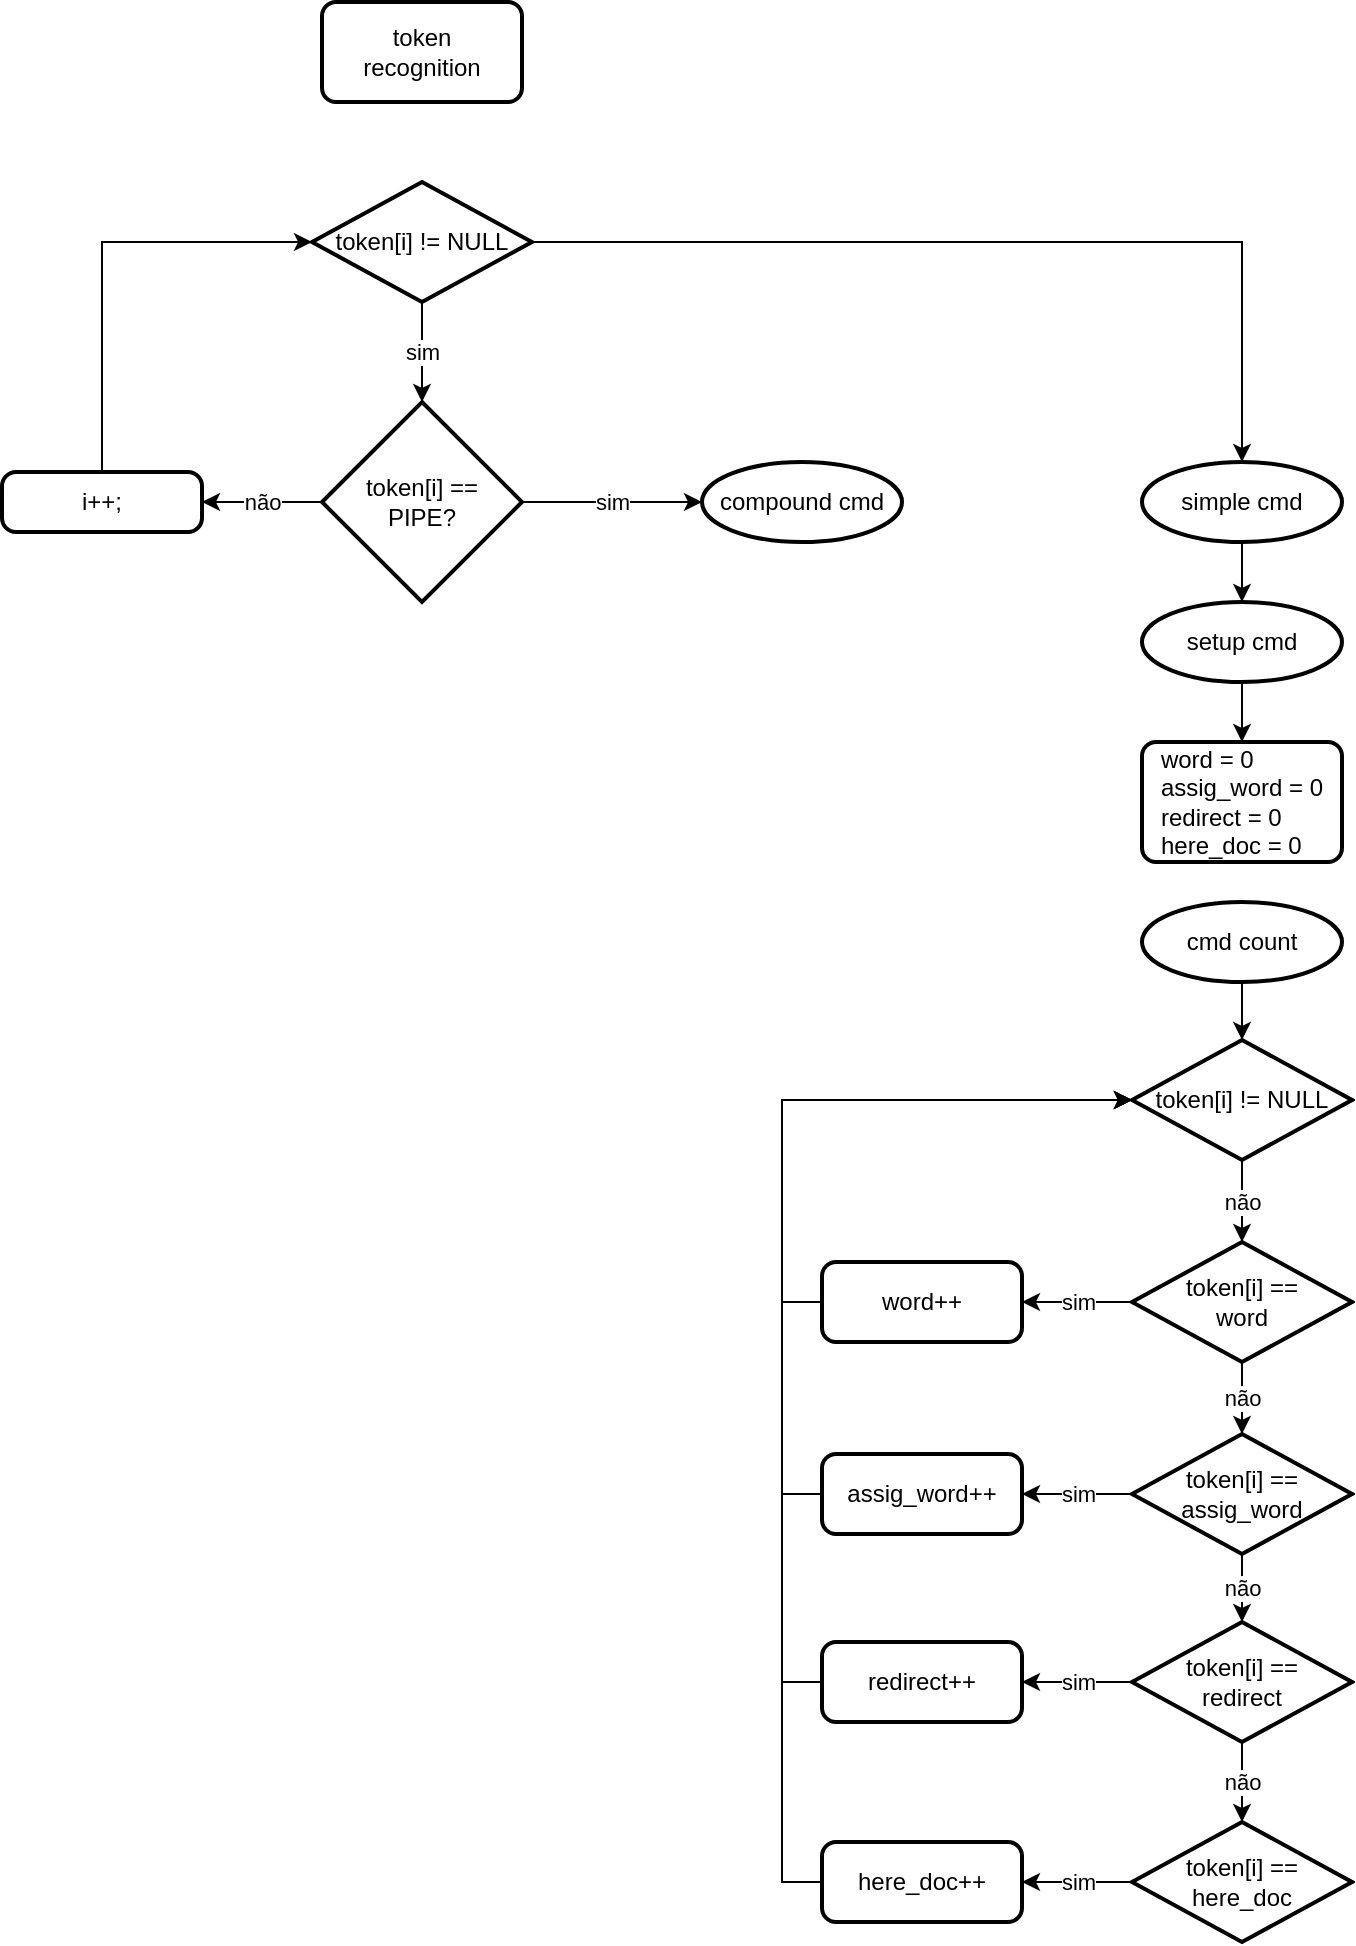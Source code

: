 <mxfile version="17.4.5" type="github">
  <diagram id="ckUth1-WuUoN_JykC_XX" name="Page-1">
    <mxGraphModel dx="1058" dy="459" grid="1" gridSize="10" guides="1" tooltips="1" connect="1" arrows="1" fold="1" page="1" pageScale="1" pageWidth="827" pageHeight="1169" math="0" shadow="0">
      <root>
        <mxCell id="0" />
        <mxCell id="1" parent="0" />
        <mxCell id="IINh-XrpZpMypVu8rGxf-2" value="&lt;div&gt;token&lt;/div&gt;&lt;div&gt;recognition&lt;br&gt;&lt;/div&gt;" style="rounded=1;whiteSpace=wrap;html=1;absoluteArcSize=1;arcSize=14;strokeWidth=2;" vertex="1" parent="1">
          <mxGeometry x="190" y="40" width="100" height="50" as="geometry" />
        </mxCell>
        <mxCell id="IINh-XrpZpMypVu8rGxf-11" value="sim" style="edgeStyle=orthogonalEdgeStyle;rounded=0;orthogonalLoop=1;jettySize=auto;html=1;exitX=0.5;exitY=1;exitDx=0;exitDy=0;exitPerimeter=0;entryX=0.5;entryY=0;entryDx=0;entryDy=0;entryPerimeter=0;" edge="1" parent="1" source="IINh-XrpZpMypVu8rGxf-4" target="IINh-XrpZpMypVu8rGxf-5">
          <mxGeometry relative="1" as="geometry" />
        </mxCell>
        <mxCell id="IINh-XrpZpMypVu8rGxf-12" style="edgeStyle=orthogonalEdgeStyle;rounded=0;orthogonalLoop=1;jettySize=auto;html=1;exitX=1;exitY=0.5;exitDx=0;exitDy=0;exitPerimeter=0;entryX=0.5;entryY=0;entryDx=0;entryDy=0;entryPerimeter=0;" edge="1" parent="1" source="IINh-XrpZpMypVu8rGxf-4" target="IINh-XrpZpMypVu8rGxf-13">
          <mxGeometry relative="1" as="geometry">
            <mxPoint x="660" y="250" as="targetPoint" />
          </mxGeometry>
        </mxCell>
        <mxCell id="IINh-XrpZpMypVu8rGxf-4" value="token[i] != NULL" style="strokeWidth=2;html=1;shape=mxgraph.flowchart.decision;whiteSpace=wrap;" vertex="1" parent="1">
          <mxGeometry x="185" y="130" width="110" height="60" as="geometry" />
        </mxCell>
        <mxCell id="IINh-XrpZpMypVu8rGxf-9" value="não" style="edgeStyle=orthogonalEdgeStyle;rounded=0;orthogonalLoop=1;jettySize=auto;html=1;exitX=0;exitY=0.5;exitDx=0;exitDy=0;exitPerimeter=0;entryX=1;entryY=0.5;entryDx=0;entryDy=0;" edge="1" parent="1" source="IINh-XrpZpMypVu8rGxf-5" target="IINh-XrpZpMypVu8rGxf-6">
          <mxGeometry relative="1" as="geometry" />
        </mxCell>
        <mxCell id="IINh-XrpZpMypVu8rGxf-15" value="sim" style="edgeStyle=orthogonalEdgeStyle;rounded=0;orthogonalLoop=1;jettySize=auto;html=1;exitX=1;exitY=0.5;exitDx=0;exitDy=0;exitPerimeter=0;entryX=0;entryY=0.5;entryDx=0;entryDy=0;entryPerimeter=0;" edge="1" parent="1" source="IINh-XrpZpMypVu8rGxf-5" target="IINh-XrpZpMypVu8rGxf-14">
          <mxGeometry relative="1" as="geometry" />
        </mxCell>
        <mxCell id="IINh-XrpZpMypVu8rGxf-5" value="&lt;div&gt;token[i] ==&lt;/div&gt;&lt;div&gt;PIPE?&lt;br&gt;&lt;/div&gt;" style="strokeWidth=2;html=1;shape=mxgraph.flowchart.decision;whiteSpace=wrap;" vertex="1" parent="1">
          <mxGeometry x="190" y="240" width="100" height="100" as="geometry" />
        </mxCell>
        <mxCell id="IINh-XrpZpMypVu8rGxf-10" style="edgeStyle=orthogonalEdgeStyle;rounded=0;orthogonalLoop=1;jettySize=auto;html=1;exitX=0.5;exitY=0;exitDx=0;exitDy=0;entryX=0;entryY=0.5;entryDx=0;entryDy=0;entryPerimeter=0;" edge="1" parent="1" source="IINh-XrpZpMypVu8rGxf-6" target="IINh-XrpZpMypVu8rGxf-4">
          <mxGeometry relative="1" as="geometry" />
        </mxCell>
        <mxCell id="IINh-XrpZpMypVu8rGxf-6" value="i++;" style="rounded=1;whiteSpace=wrap;html=1;absoluteArcSize=1;arcSize=14;strokeWidth=2;" vertex="1" parent="1">
          <mxGeometry x="30" y="275" width="100" height="30" as="geometry" />
        </mxCell>
        <mxCell id="IINh-XrpZpMypVu8rGxf-22" style="edgeStyle=orthogonalEdgeStyle;rounded=0;orthogonalLoop=1;jettySize=auto;html=1;exitX=0.5;exitY=1;exitDx=0;exitDy=0;exitPerimeter=0;" edge="1" parent="1" source="IINh-XrpZpMypVu8rGxf-13" target="IINh-XrpZpMypVu8rGxf-16">
          <mxGeometry relative="1" as="geometry" />
        </mxCell>
        <mxCell id="IINh-XrpZpMypVu8rGxf-13" value="simple cmd" style="strokeWidth=2;html=1;shape=mxgraph.flowchart.start_1;whiteSpace=wrap;" vertex="1" parent="1">
          <mxGeometry x="600" y="270" width="100" height="40" as="geometry" />
        </mxCell>
        <mxCell id="IINh-XrpZpMypVu8rGxf-14" value="compound cmd" style="strokeWidth=2;html=1;shape=mxgraph.flowchart.start_1;whiteSpace=wrap;" vertex="1" parent="1">
          <mxGeometry x="380" y="270" width="100" height="40" as="geometry" />
        </mxCell>
        <mxCell id="IINh-XrpZpMypVu8rGxf-19" style="edgeStyle=orthogonalEdgeStyle;rounded=0;orthogonalLoop=1;jettySize=auto;html=1;exitX=0.5;exitY=1;exitDx=0;exitDy=0;exitPerimeter=0;entryX=0.5;entryY=0;entryDx=0;entryDy=0;" edge="1" parent="1" source="IINh-XrpZpMypVu8rGxf-16" target="IINh-XrpZpMypVu8rGxf-18">
          <mxGeometry relative="1" as="geometry" />
        </mxCell>
        <mxCell id="IINh-XrpZpMypVu8rGxf-16" value="setup cmd" style="strokeWidth=2;html=1;shape=mxgraph.flowchart.start_1;whiteSpace=wrap;" vertex="1" parent="1">
          <mxGeometry x="600" y="340" width="100" height="40" as="geometry" />
        </mxCell>
        <mxCell id="IINh-XrpZpMypVu8rGxf-18" value="&lt;div align=&quot;left&quot;&gt;word = 0&lt;/div&gt;&lt;div&gt;assig_word = 0&lt;/div&gt;&lt;div align=&quot;justify&quot;&gt;redirect = 0&lt;/div&gt;&lt;div align=&quot;justify&quot;&gt;here_doc = 0&lt;br&gt;&lt;/div&gt;" style="rounded=1;whiteSpace=wrap;html=1;absoluteArcSize=1;arcSize=14;strokeWidth=2;" vertex="1" parent="1">
          <mxGeometry x="600" y="410" width="100" height="60" as="geometry" />
        </mxCell>
        <mxCell id="IINh-XrpZpMypVu8rGxf-42" value="&lt;div&gt;não&lt;/div&gt;" style="edgeStyle=orthogonalEdgeStyle;rounded=0;orthogonalLoop=1;jettySize=auto;html=1;exitX=0.5;exitY=1;exitDx=0;exitDy=0;exitPerimeter=0;entryX=0.5;entryY=0;entryDx=0;entryDy=0;entryPerimeter=0;" edge="1" parent="1" source="IINh-XrpZpMypVu8rGxf-21" target="IINh-XrpZpMypVu8rGxf-24">
          <mxGeometry relative="1" as="geometry" />
        </mxCell>
        <mxCell id="IINh-XrpZpMypVu8rGxf-21" value="token[i] != NULL" style="strokeWidth=2;html=1;shape=mxgraph.flowchart.decision;whiteSpace=wrap;" vertex="1" parent="1">
          <mxGeometry x="595" y="559" width="110" height="60" as="geometry" />
        </mxCell>
        <mxCell id="IINh-XrpZpMypVu8rGxf-33" value="sim" style="edgeStyle=orthogonalEdgeStyle;rounded=0;orthogonalLoop=1;jettySize=auto;html=1;exitX=0;exitY=0.5;exitDx=0;exitDy=0;exitPerimeter=0;entryX=1;entryY=0.5;entryDx=0;entryDy=0;" edge="1" parent="1" source="IINh-XrpZpMypVu8rGxf-24" target="IINh-XrpZpMypVu8rGxf-32">
          <mxGeometry relative="1" as="geometry" />
        </mxCell>
        <mxCell id="IINh-XrpZpMypVu8rGxf-43" value="não" style="edgeStyle=orthogonalEdgeStyle;rounded=0;orthogonalLoop=1;jettySize=auto;html=1;exitX=0.5;exitY=1;exitDx=0;exitDy=0;exitPerimeter=0;entryX=0.5;entryY=0;entryDx=0;entryDy=0;entryPerimeter=0;" edge="1" parent="1" source="IINh-XrpZpMypVu8rGxf-24" target="IINh-XrpZpMypVu8rGxf-25">
          <mxGeometry relative="1" as="geometry" />
        </mxCell>
        <mxCell id="IINh-XrpZpMypVu8rGxf-24" value="&lt;div&gt;token[i] ==&lt;/div&gt;&lt;div&gt;word&lt;br&gt;&lt;/div&gt;" style="strokeWidth=2;html=1;shape=mxgraph.flowchart.decision;whiteSpace=wrap;" vertex="1" parent="1">
          <mxGeometry x="595" y="660" width="110" height="60" as="geometry" />
        </mxCell>
        <mxCell id="IINh-XrpZpMypVu8rGxf-39" value="sim" style="edgeStyle=orthogonalEdgeStyle;rounded=0;orthogonalLoop=1;jettySize=auto;html=1;exitX=0;exitY=0.5;exitDx=0;exitDy=0;exitPerimeter=0;entryX=1;entryY=0.5;entryDx=0;entryDy=0;" edge="1" parent="1" source="IINh-XrpZpMypVu8rGxf-25" target="IINh-XrpZpMypVu8rGxf-31">
          <mxGeometry relative="1" as="geometry" />
        </mxCell>
        <mxCell id="IINh-XrpZpMypVu8rGxf-44" value="não" style="edgeStyle=orthogonalEdgeStyle;rounded=0;orthogonalLoop=1;jettySize=auto;html=1;exitX=0.5;exitY=1;exitDx=0;exitDy=0;exitPerimeter=0;entryX=0.5;entryY=0;entryDx=0;entryDy=0;entryPerimeter=0;" edge="1" parent="1" source="IINh-XrpZpMypVu8rGxf-25" target="IINh-XrpZpMypVu8rGxf-26">
          <mxGeometry relative="1" as="geometry" />
        </mxCell>
        <mxCell id="IINh-XrpZpMypVu8rGxf-25" value="&lt;div&gt;token[i] ==&lt;/div&gt;&lt;div&gt;assig_word&lt;br&gt;&lt;/div&gt;" style="strokeWidth=2;html=1;shape=mxgraph.flowchart.decision;whiteSpace=wrap;" vertex="1" parent="1">
          <mxGeometry x="595" y="756" width="110" height="60" as="geometry" />
        </mxCell>
        <mxCell id="IINh-XrpZpMypVu8rGxf-40" value="sim" style="edgeStyle=orthogonalEdgeStyle;rounded=0;orthogonalLoop=1;jettySize=auto;html=1;exitX=0;exitY=0.5;exitDx=0;exitDy=0;exitPerimeter=0;entryX=1;entryY=0.5;entryDx=0;entryDy=0;" edge="1" parent="1" source="IINh-XrpZpMypVu8rGxf-26" target="IINh-XrpZpMypVu8rGxf-30">
          <mxGeometry relative="1" as="geometry" />
        </mxCell>
        <mxCell id="IINh-XrpZpMypVu8rGxf-45" value="não" style="edgeStyle=orthogonalEdgeStyle;rounded=0;orthogonalLoop=1;jettySize=auto;html=1;exitX=0.5;exitY=1;exitDx=0;exitDy=0;exitPerimeter=0;entryX=0.5;entryY=0;entryDx=0;entryDy=0;entryPerimeter=0;" edge="1" parent="1" source="IINh-XrpZpMypVu8rGxf-26" target="IINh-XrpZpMypVu8rGxf-28">
          <mxGeometry relative="1" as="geometry" />
        </mxCell>
        <mxCell id="IINh-XrpZpMypVu8rGxf-26" value="&lt;div&gt;token[i] ==&lt;/div&gt;&lt;div&gt;redirect&lt;br&gt;&lt;/div&gt;" style="strokeWidth=2;html=1;shape=mxgraph.flowchart.decision;whiteSpace=wrap;" vertex="1" parent="1">
          <mxGeometry x="595" y="850" width="110" height="60" as="geometry" />
        </mxCell>
        <mxCell id="IINh-XrpZpMypVu8rGxf-46" style="edgeStyle=orthogonalEdgeStyle;rounded=0;orthogonalLoop=1;jettySize=auto;html=1;exitX=0.5;exitY=1;exitDx=0;exitDy=0;exitPerimeter=0;entryX=0.5;entryY=0;entryDx=0;entryDy=0;entryPerimeter=0;" edge="1" parent="1" source="IINh-XrpZpMypVu8rGxf-27" target="IINh-XrpZpMypVu8rGxf-21">
          <mxGeometry relative="1" as="geometry" />
        </mxCell>
        <mxCell id="IINh-XrpZpMypVu8rGxf-27" value="cmd count" style="strokeWidth=2;html=1;shape=mxgraph.flowchart.start_1;whiteSpace=wrap;" vertex="1" parent="1">
          <mxGeometry x="600" y="490" width="100" height="40" as="geometry" />
        </mxCell>
        <mxCell id="IINh-XrpZpMypVu8rGxf-41" value="sim" style="edgeStyle=orthogonalEdgeStyle;rounded=0;orthogonalLoop=1;jettySize=auto;html=1;exitX=0;exitY=0.5;exitDx=0;exitDy=0;exitPerimeter=0;entryX=1;entryY=0.5;entryDx=0;entryDy=0;" edge="1" parent="1" source="IINh-XrpZpMypVu8rGxf-28" target="IINh-XrpZpMypVu8rGxf-29">
          <mxGeometry relative="1" as="geometry" />
        </mxCell>
        <mxCell id="IINh-XrpZpMypVu8rGxf-28" value="&lt;div&gt;token[i] ==&lt;/div&gt;&lt;div&gt;here_doc&lt;br&gt;&lt;/div&gt;" style="strokeWidth=2;html=1;shape=mxgraph.flowchart.decision;whiteSpace=wrap;" vertex="1" parent="1">
          <mxGeometry x="595" y="950" width="110" height="60" as="geometry" />
        </mxCell>
        <mxCell id="IINh-XrpZpMypVu8rGxf-38" style="edgeStyle=orthogonalEdgeStyle;rounded=0;orthogonalLoop=1;jettySize=auto;html=1;exitX=0;exitY=0.5;exitDx=0;exitDy=0;entryX=0;entryY=0.5;entryDx=0;entryDy=0;entryPerimeter=0;" edge="1" parent="1" source="IINh-XrpZpMypVu8rGxf-29" target="IINh-XrpZpMypVu8rGxf-21">
          <mxGeometry relative="1" as="geometry">
            <mxPoint x="360" y="650" as="targetPoint" />
          </mxGeometry>
        </mxCell>
        <mxCell id="IINh-XrpZpMypVu8rGxf-29" value="here_doc++" style="rounded=1;whiteSpace=wrap;html=1;absoluteArcSize=1;arcSize=14;strokeWidth=2;" vertex="1" parent="1">
          <mxGeometry x="440" y="960" width="100" height="40" as="geometry" />
        </mxCell>
        <mxCell id="IINh-XrpZpMypVu8rGxf-37" style="edgeStyle=orthogonalEdgeStyle;rounded=0;orthogonalLoop=1;jettySize=auto;html=1;exitX=0;exitY=0.5;exitDx=0;exitDy=0;entryX=0;entryY=0.5;entryDx=0;entryDy=0;entryPerimeter=0;" edge="1" parent="1" source="IINh-XrpZpMypVu8rGxf-30" target="IINh-XrpZpMypVu8rGxf-21">
          <mxGeometry relative="1" as="geometry" />
        </mxCell>
        <mxCell id="IINh-XrpZpMypVu8rGxf-30" value="redirect++" style="rounded=1;whiteSpace=wrap;html=1;absoluteArcSize=1;arcSize=14;strokeWidth=2;" vertex="1" parent="1">
          <mxGeometry x="440" y="860" width="100" height="40" as="geometry" />
        </mxCell>
        <mxCell id="IINh-XrpZpMypVu8rGxf-36" style="edgeStyle=orthogonalEdgeStyle;rounded=0;orthogonalLoop=1;jettySize=auto;html=1;exitX=0;exitY=0.5;exitDx=0;exitDy=0;entryX=0;entryY=0.5;entryDx=0;entryDy=0;entryPerimeter=0;" edge="1" parent="1" source="IINh-XrpZpMypVu8rGxf-31" target="IINh-XrpZpMypVu8rGxf-21">
          <mxGeometry relative="1" as="geometry" />
        </mxCell>
        <mxCell id="IINh-XrpZpMypVu8rGxf-31" value="assig_word++" style="rounded=1;whiteSpace=wrap;html=1;absoluteArcSize=1;arcSize=14;strokeWidth=2;color=2" vertex="1" parent="1">
          <mxGeometry x="440" y="766" width="100" height="40" as="geometry" />
        </mxCell>
        <mxCell id="IINh-XrpZpMypVu8rGxf-34" style="edgeStyle=orthogonalEdgeStyle;rounded=0;orthogonalLoop=1;jettySize=auto;html=1;exitX=0;exitY=0.5;exitDx=0;exitDy=0;entryX=0;entryY=0.5;entryDx=0;entryDy=0;entryPerimeter=0;" edge="1" parent="1" source="IINh-XrpZpMypVu8rGxf-32" target="IINh-XrpZpMypVu8rGxf-21">
          <mxGeometry relative="1" as="geometry" />
        </mxCell>
        <mxCell id="IINh-XrpZpMypVu8rGxf-32" value="word++" style="rounded=1;whiteSpace=wrap;html=1;absoluteArcSize=1;arcSize=14;strokeWidth=2;" vertex="1" parent="1">
          <mxGeometry x="440" y="670" width="100" height="40" as="geometry" />
        </mxCell>
      </root>
    </mxGraphModel>
  </diagram>
</mxfile>
